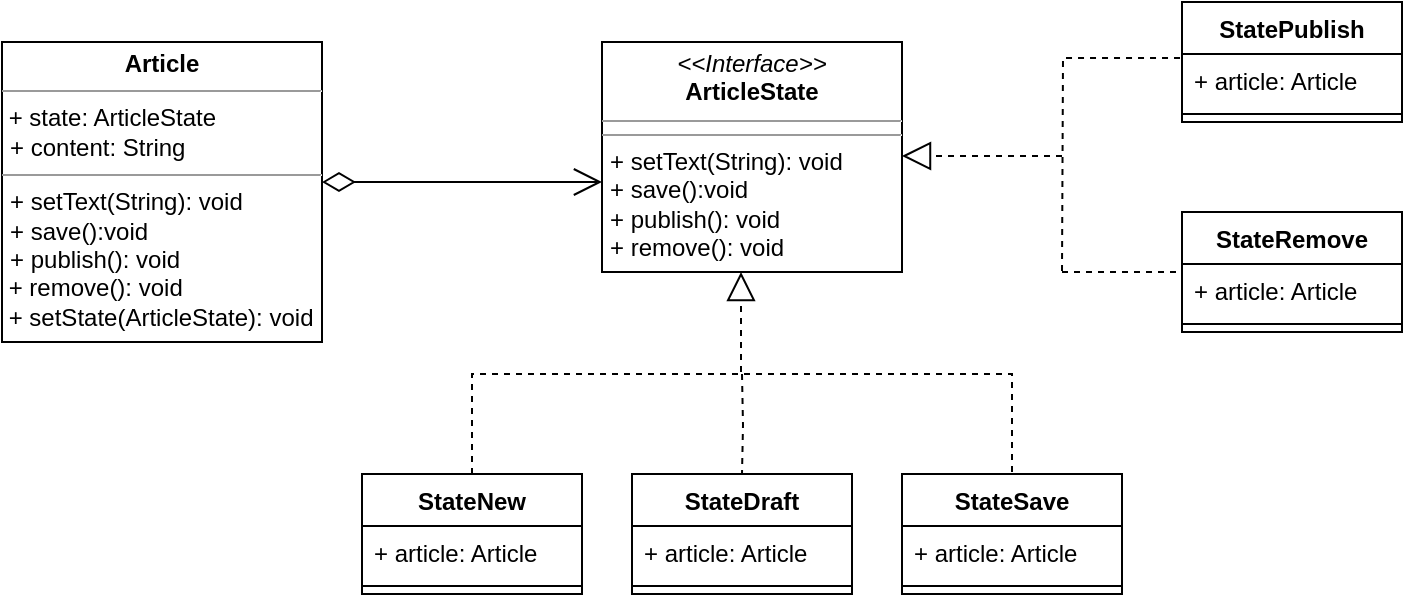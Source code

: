 <mxfile version="17.4.6" type="device"><diagram id="f59zi3kqrHiqr3n9clLp" name="Page-1"><mxGraphModel dx="1102" dy="538" grid="1" gridSize="10" guides="1" tooltips="1" connect="1" arrows="1" fold="1" page="1" pageScale="1" pageWidth="850" pageHeight="1100" math="0" shadow="0"><root><mxCell id="0"/><mxCell id="1" parent="0"/><mxCell id="-vpk_VVj6wFlHcq1ZQxK-2" value="StateNew" style="swimlane;fontStyle=1;align=center;verticalAlign=top;childLayout=stackLayout;horizontal=1;startSize=26;horizontalStack=0;resizeParent=1;resizeParentMax=0;resizeLast=0;collapsible=1;marginBottom=0;" parent="1" vertex="1"><mxGeometry x="290" y="296" width="110" height="60" as="geometry"/></mxCell><mxCell id="-vpk_VVj6wFlHcq1ZQxK-3" value="+ article: Article" style="text;strokeColor=none;fillColor=none;align=left;verticalAlign=top;spacingLeft=4;spacingRight=4;overflow=hidden;rotatable=0;points=[[0,0.5],[1,0.5]];portConstraint=eastwest;" parent="-vpk_VVj6wFlHcq1ZQxK-2" vertex="1"><mxGeometry y="26" width="110" height="26" as="geometry"/></mxCell><mxCell id="-vpk_VVj6wFlHcq1ZQxK-4" value="" style="line;strokeWidth=1;fillColor=none;align=left;verticalAlign=middle;spacingTop=-1;spacingLeft=3;spacingRight=3;rotatable=0;labelPosition=right;points=[];portConstraint=eastwest;" parent="-vpk_VVj6wFlHcq1ZQxK-2" vertex="1"><mxGeometry y="52" width="110" height="8" as="geometry"/></mxCell><mxCell id="-vpk_VVj6wFlHcq1ZQxK-6" value="&lt;p style=&quot;margin: 0px ; margin-top: 4px ; text-align: center&quot;&gt;&lt;i&gt;&amp;lt;&amp;lt;Interface&amp;gt;&amp;gt;&lt;/i&gt;&lt;br&gt;&lt;b&gt;ArticleState&lt;/b&gt;&lt;br&gt;&lt;/p&gt;&lt;hr size=&quot;1&quot;&gt;&lt;hr size=&quot;1&quot;&gt;&lt;p style=&quot;margin: 0px ; margin-left: 4px&quot;&gt;+ setText(String): void&lt;br&gt;&lt;/p&gt;&lt;p style=&quot;margin: 0px ; margin-left: 4px&quot;&gt;+ save():void&lt;/p&gt;&lt;p style=&quot;margin: 0px ; margin-left: 4px&quot;&gt;+ publish(): void&lt;/p&gt;&lt;p style=&quot;margin: 0px ; margin-left: 4px&quot;&gt;+ remove(): void&lt;br&gt;&lt;/p&gt;" style="verticalAlign=top;align=left;overflow=fill;fontSize=12;fontFamily=Helvetica;html=1;" parent="1" vertex="1"><mxGeometry x="410" y="80" width="150" height="115" as="geometry"/></mxCell><mxCell id="-vpk_VVj6wFlHcq1ZQxK-7" value="StateDraft" style="swimlane;fontStyle=1;align=center;verticalAlign=top;childLayout=stackLayout;horizontal=1;startSize=26;horizontalStack=0;resizeParent=1;resizeParentMax=0;resizeLast=0;collapsible=1;marginBottom=0;" parent="1" vertex="1"><mxGeometry x="425" y="296" width="110" height="60" as="geometry"/></mxCell><mxCell id="-vpk_VVj6wFlHcq1ZQxK-8" value="+ article: Article" style="text;strokeColor=none;fillColor=none;align=left;verticalAlign=top;spacingLeft=4;spacingRight=4;overflow=hidden;rotatable=0;points=[[0,0.5],[1,0.5]];portConstraint=eastwest;" parent="-vpk_VVj6wFlHcq1ZQxK-7" vertex="1"><mxGeometry y="26" width="110" height="26" as="geometry"/></mxCell><mxCell id="-vpk_VVj6wFlHcq1ZQxK-9" value="" style="line;strokeWidth=1;fillColor=none;align=left;verticalAlign=middle;spacingTop=-1;spacingLeft=3;spacingRight=3;rotatable=0;labelPosition=right;points=[];portConstraint=eastwest;" parent="-vpk_VVj6wFlHcq1ZQxK-7" vertex="1"><mxGeometry y="52" width="110" height="8" as="geometry"/></mxCell><mxCell id="-vpk_VVj6wFlHcq1ZQxK-10" value="StateSave" style="swimlane;fontStyle=1;align=center;verticalAlign=top;childLayout=stackLayout;horizontal=1;startSize=26;horizontalStack=0;resizeParent=1;resizeParentMax=0;resizeLast=0;collapsible=1;marginBottom=0;" parent="1" vertex="1"><mxGeometry x="560" y="296" width="110" height="60" as="geometry"/></mxCell><mxCell id="-vpk_VVj6wFlHcq1ZQxK-11" value="+ article: Article" style="text;strokeColor=none;fillColor=none;align=left;verticalAlign=top;spacingLeft=4;spacingRight=4;overflow=hidden;rotatable=0;points=[[0,0.5],[1,0.5]];portConstraint=eastwest;" parent="-vpk_VVj6wFlHcq1ZQxK-10" vertex="1"><mxGeometry y="26" width="110" height="26" as="geometry"/></mxCell><mxCell id="-vpk_VVj6wFlHcq1ZQxK-12" value="" style="line;strokeWidth=1;fillColor=none;align=left;verticalAlign=middle;spacingTop=-1;spacingLeft=3;spacingRight=3;rotatable=0;labelPosition=right;points=[];portConstraint=eastwest;" parent="-vpk_VVj6wFlHcq1ZQxK-10" vertex="1"><mxGeometry y="52" width="110" height="8" as="geometry"/></mxCell><mxCell id="-vpk_VVj6wFlHcq1ZQxK-13" value="StatePublish" style="swimlane;fontStyle=1;align=center;verticalAlign=top;childLayout=stackLayout;horizontal=1;startSize=26;horizontalStack=0;resizeParent=1;resizeParentMax=0;resizeLast=0;collapsible=1;marginBottom=0;" parent="1" vertex="1"><mxGeometry x="700" y="60" width="110" height="60" as="geometry"/></mxCell><mxCell id="-vpk_VVj6wFlHcq1ZQxK-14" value="+ article: Article" style="text;strokeColor=none;fillColor=none;align=left;verticalAlign=top;spacingLeft=4;spacingRight=4;overflow=hidden;rotatable=0;points=[[0,0.5],[1,0.5]];portConstraint=eastwest;" parent="-vpk_VVj6wFlHcq1ZQxK-13" vertex="1"><mxGeometry y="26" width="110" height="26" as="geometry"/></mxCell><mxCell id="-vpk_VVj6wFlHcq1ZQxK-15" value="" style="line;strokeWidth=1;fillColor=none;align=left;verticalAlign=middle;spacingTop=-1;spacingLeft=3;spacingRight=3;rotatable=0;labelPosition=right;points=[];portConstraint=eastwest;" parent="-vpk_VVj6wFlHcq1ZQxK-13" vertex="1"><mxGeometry y="52" width="110" height="8" as="geometry"/></mxCell><mxCell id="-vpk_VVj6wFlHcq1ZQxK-16" value="StateRemove" style="swimlane;fontStyle=1;align=center;verticalAlign=top;childLayout=stackLayout;horizontal=1;startSize=26;horizontalStack=0;resizeParent=1;resizeParentMax=0;resizeLast=0;collapsible=1;marginBottom=0;" parent="1" vertex="1"><mxGeometry x="700" y="165" width="110" height="60" as="geometry"/></mxCell><mxCell id="-vpk_VVj6wFlHcq1ZQxK-17" value="+ article: Article" style="text;strokeColor=none;fillColor=none;align=left;verticalAlign=top;spacingLeft=4;spacingRight=4;overflow=hidden;rotatable=0;points=[[0,0.5],[1,0.5]];portConstraint=eastwest;" parent="-vpk_VVj6wFlHcq1ZQxK-16" vertex="1"><mxGeometry y="26" width="110" height="26" as="geometry"/></mxCell><mxCell id="-vpk_VVj6wFlHcq1ZQxK-18" value="" style="line;strokeWidth=1;fillColor=none;align=left;verticalAlign=middle;spacingTop=-1;spacingLeft=3;spacingRight=3;rotatable=0;labelPosition=right;points=[];portConstraint=eastwest;" parent="-vpk_VVj6wFlHcq1ZQxK-16" vertex="1"><mxGeometry y="52" width="110" height="8" as="geometry"/></mxCell><mxCell id="-vpk_VVj6wFlHcq1ZQxK-19" value="&lt;p style=&quot;margin: 0px ; margin-top: 4px ; text-align: center&quot;&gt;&lt;b&gt;Article&lt;/b&gt;&lt;/p&gt;&lt;hr size=&quot;1&quot;&gt;&amp;nbsp;+ state: ArticleState&lt;p style=&quot;margin: 0px ; margin-left: 4px&quot;&gt;+ content: String&lt;br&gt;&lt;/p&gt;&lt;hr size=&quot;1&quot;&gt;&lt;p style=&quot;margin: 0px ; margin-left: 4px&quot;&gt;+ setText(String): void&lt;br&gt;&lt;/p&gt;&lt;p style=&quot;margin: 0px ; margin-left: 4px&quot;&gt;+ save():void&lt;/p&gt;&lt;p style=&quot;margin: 0px ; margin-left: 4px&quot;&gt;+ publish(): void&lt;/p&gt;&lt;div&gt;&amp;nbsp;+ remove(): void&lt;/div&gt;&lt;div&gt;&amp;nbsp;+ setState(ArticleState): void&lt;br&gt;&lt;/div&gt;&lt;p style=&quot;margin: 0px ; margin-left: 4px&quot;&gt;&lt;/p&gt;" style="verticalAlign=top;align=left;overflow=fill;fontSize=12;fontFamily=Helvetica;html=1;" parent="1" vertex="1"><mxGeometry x="110" y="80" width="160" height="150" as="geometry"/></mxCell><mxCell id="uX831B2naOnxrkdNxLZ6-1" value="" style="endArrow=block;dashed=1;endFill=0;endSize=12;html=1;rounded=0;" parent="1" edge="1"><mxGeometry width="160" relative="1" as="geometry"><mxPoint x="479.5" y="245" as="sourcePoint"/><mxPoint x="479.5" y="195" as="targetPoint"/></mxGeometry></mxCell><mxCell id="uX831B2naOnxrkdNxLZ6-2" value="" style="endArrow=none;html=1;edgeStyle=orthogonalEdgeStyle;rounded=0;dashed=1;entryX=0.5;entryY=0;entryDx=0;entryDy=0;exitX=0.5;exitY=0;exitDx=0;exitDy=0;" parent="1" source="-vpk_VVj6wFlHcq1ZQxK-2" target="-vpk_VVj6wFlHcq1ZQxK-10" edge="1"><mxGeometry relative="1" as="geometry"><mxPoint x="340" y="256" as="sourcePoint"/><mxPoint x="620" y="266" as="targetPoint"/><Array as="points"><mxPoint x="345" y="246"/><mxPoint x="615" y="246"/></Array></mxGeometry></mxCell><mxCell id="uX831B2naOnxrkdNxLZ6-7" value="" style="endArrow=none;html=1;edgeStyle=orthogonalEdgeStyle;rounded=0;dashed=1;entryX=0.5;entryY=0;entryDx=0;entryDy=0;" parent="1" target="-vpk_VVj6wFlHcq1ZQxK-7" edge="1"><mxGeometry relative="1" as="geometry"><mxPoint x="480" y="246" as="sourcePoint"/><mxPoint x="500" y="466" as="targetPoint"/></mxGeometry></mxCell><mxCell id="uX831B2naOnxrkdNxLZ6-10" value="" style="endArrow=none;html=1;edgeStyle=orthogonalEdgeStyle;rounded=0;dashed=1;exitX=-0.009;exitY=0.077;exitDx=0;exitDy=0;exitPerimeter=0;" parent="1" source="-vpk_VVj6wFlHcq1ZQxK-14" edge="1"><mxGeometry relative="1" as="geometry"><mxPoint x="640" y="95" as="sourcePoint"/><mxPoint x="640" y="195" as="targetPoint"/></mxGeometry></mxCell><mxCell id="uX831B2naOnxrkdNxLZ6-13" value="" style="endArrow=none;html=1;edgeStyle=orthogonalEdgeStyle;rounded=0;dashed=1;" parent="1" edge="1"><mxGeometry relative="1" as="geometry"><mxPoint x="640" y="195" as="sourcePoint"/><mxPoint x="700" y="195" as="targetPoint"/></mxGeometry></mxCell><mxCell id="uX831B2naOnxrkdNxLZ6-14" value="" style="endArrow=block;dashed=1;endFill=0;endSize=12;html=1;rounded=0;" parent="1" edge="1"><mxGeometry width="160" relative="1" as="geometry"><mxPoint x="640" y="137" as="sourcePoint"/><mxPoint x="560" y="137" as="targetPoint"/></mxGeometry></mxCell><mxCell id="uX831B2naOnxrkdNxLZ6-15" value="" style="endArrow=open;html=1;endSize=12;startArrow=diamondThin;startSize=14;startFill=0;edgeStyle=orthogonalEdgeStyle;align=left;verticalAlign=bottom;rounded=0;" parent="1" edge="1"><mxGeometry x="-1" y="50" relative="1" as="geometry"><mxPoint x="270" y="150" as="sourcePoint"/><mxPoint x="410" y="150" as="targetPoint"/><mxPoint as="offset"/></mxGeometry></mxCell></root></mxGraphModel></diagram></mxfile>